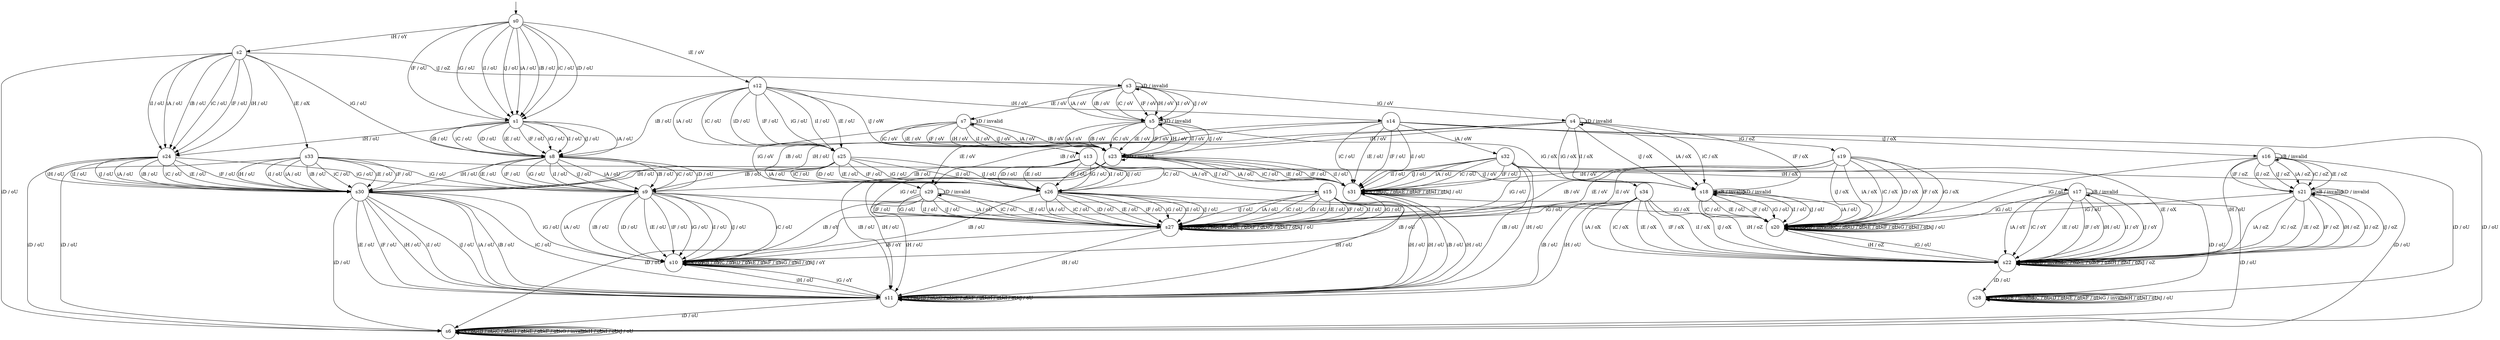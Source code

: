 digraph g {

	s0 [shape="circle" label="s0"];
	s1 [shape="circle" label="s1"];
	s2 [shape="circle" label="s2"];
	s3 [shape="circle" label="s3"];
	s4 [shape="circle" label="s4"];
	s5 [shape="circle" label="s5"];
	s6 [shape="circle" label="s6"];
	s7 [shape="circle" label="s7"];
	s8 [shape="circle" label="s8"];
	s9 [shape="circle" label="s9"];
	s10 [shape="circle" label="s10"];
	s11 [shape="circle" label="s11"];
	s12 [shape="circle" label="s12"];
	s13 [shape="circle" label="s13"];
	s14 [shape="circle" label="s14"];
	s15 [shape="circle" label="s15"];
	s16 [shape="circle" label="s16"];
	s17 [shape="circle" label="s17"];
	s18 [shape="circle" label="s18"];
	s19 [shape="circle" label="s19"];
	s20 [shape="circle" label="s20"];
	s21 [shape="circle" label="s21"];
	s22 [shape="circle" label="s22"];
	s23 [shape="circle" label="s23"];
	s24 [shape="circle" label="s24"];
	s25 [shape="circle" label="s25"];
	s26 [shape="circle" label="s26"];
	s27 [shape="circle" label="s27"];
	s28 [shape="circle" label="s28"];
	s29 [shape="circle" label="s29"];
	s30 [shape="circle" label="s30"];
	s31 [shape="circle" label="s31"];
	s32 [shape="circle" label="s32"];
	s33 [shape="circle" label="s33"];
	s34 [shape="circle" label="s34"];
	s0 -> s1 [label="iA / oU"];
	s0 -> s1 [label="iB / oU"];
	s0 -> s1 [label="iC / oU"];
	s0 -> s1 [label="iD / oU"];
	s0 -> s12 [label="iE / oV"];
	s0 -> s1 [label="iF / oU"];
	s0 -> s1 [label="iG / oU"];
	s0 -> s2 [label="iH / oY"];
	s0 -> s1 [label="iI / oU"];
	s0 -> s1 [label="iJ / oU"];
	s1 -> s8 [label="iA / oU"];
	s1 -> s8 [label="iB / oU"];
	s1 -> s8 [label="iC / oU"];
	s1 -> s8 [label="iD / oU"];
	s1 -> s8 [label="iE / oU"];
	s1 -> s8 [label="iF / oU"];
	s1 -> s8 [label="iG / oU"];
	s1 -> s24 [label="iH / oU"];
	s1 -> s8 [label="iI / oU"];
	s1 -> s8 [label="iJ / oU"];
	s2 -> s24 [label="iA / oU"];
	s2 -> s24 [label="iB / oU"];
	s2 -> s24 [label="iC / oU"];
	s2 -> s6 [label="iD / oU"];
	s2 -> s33 [label="iE / oX"];
	s2 -> s24 [label="iF / oU"];
	s2 -> s8 [label="iG / oU"];
	s2 -> s24 [label="iH / oU"];
	s2 -> s24 [label="iI / oU"];
	s2 -> s3 [label="iJ / oZ"];
	s3 -> s5 [label="iA / oV"];
	s3 -> s5 [label="iB / oV"];
	s3 -> s5 [label="iC / oV"];
	s3 -> s3 [label="iD / invalid"];
	s3 -> s7 [label="iE / oV"];
	s3 -> s5 [label="iF / oV"];
	s3 -> s4 [label="iG / oV"];
	s3 -> s5 [label="iH / oV"];
	s3 -> s5 [label="iI / oV"];
	s3 -> s5 [label="iJ / oV"];
	s4 -> s18 [label="iA / oX"];
	s4 -> s29 [label="iB / oV"];
	s4 -> s18 [label="iC / oX"];
	s4 -> s4 [label="iD / invalid"];
	s4 -> s29 [label="iE / oV"];
	s4 -> s18 [label="iF / oX"];
	s4 -> s18 [label="iG / oX"];
	s4 -> s23 [label="iH / oV"];
	s4 -> s18 [label="iI / oX"];
	s4 -> s18 [label="iJ / oX"];
	s5 -> s23 [label="iA / oV"];
	s5 -> s23 [label="iB / oV"];
	s5 -> s23 [label="iC / oV"];
	s5 -> s5 [label="iD / invalid"];
	s5 -> s23 [label="iE / oV"];
	s5 -> s23 [label="iF / oV"];
	s5 -> s18 [label="iG / oX"];
	s5 -> s23 [label="iH / oV"];
	s5 -> s23 [label="iI / oV"];
	s5 -> s23 [label="iJ / oV"];
	s6 -> s6 [label="iA / oU"];
	s6 -> s6 [label="iB / oU"];
	s6 -> s6 [label="iC / oU"];
	s6 -> s6 [label="iD / oU"];
	s6 -> s6 [label="iE / oU"];
	s6 -> s6 [label="iF / oU"];
	s6 -> s6 [label="iG / invalid"];
	s6 -> s6 [label="iH / oU"];
	s6 -> s6 [label="iI / oU"];
	s6 -> s6 [label="iJ / oU"];
	s7 -> s23 [label="iA / oV"];
	s7 -> s23 [label="iB / oV"];
	s7 -> s23 [label="iC / oV"];
	s7 -> s7 [label="iD / invalid"];
	s7 -> s23 [label="iE / oV"];
	s7 -> s23 [label="iF / oV"];
	s7 -> s29 [label="iG / oV"];
	s7 -> s23 [label="iH / oV"];
	s7 -> s23 [label="iI / oV"];
	s7 -> s23 [label="iJ / oV"];
	s8 -> s9 [label="iA / oU"];
	s8 -> s9 [label="iB / oU"];
	s8 -> s9 [label="iC / oU"];
	s8 -> s9 [label="iD / oU"];
	s8 -> s9 [label="iE / oU"];
	s8 -> s9 [label="iF / oU"];
	s8 -> s9 [label="iG / oU"];
	s8 -> s30 [label="iH / oU"];
	s8 -> s9 [label="iI / oU"];
	s8 -> s9 [label="iJ / oU"];
	s9 -> s10 [label="iA / oU"];
	s9 -> s10 [label="iB / oU"];
	s9 -> s10 [label="iC / oU"];
	s9 -> s10 [label="iD / oU"];
	s9 -> s10 [label="iE / oU"];
	s9 -> s10 [label="iF / oU"];
	s9 -> s10 [label="iG / oU"];
	s9 -> s11 [label="iH / oU"];
	s9 -> s10 [label="iI / oU"];
	s9 -> s10 [label="iJ / oU"];
	s10 -> s10 [label="iA / oY"];
	s10 -> s10 [label="iB / oY"];
	s10 -> s10 [label="iC / oY"];
	s10 -> s10 [label="iD / oY"];
	s10 -> s10 [label="iE / oY"];
	s10 -> s10 [label="iF / oY"];
	s10 -> s10 [label="iG / oY"];
	s10 -> s11 [label="iH / oU"];
	s10 -> s10 [label="iI / oY"];
	s10 -> s10 [label="iJ / oY"];
	s11 -> s11 [label="iA / oU"];
	s11 -> s11 [label="iB / oU"];
	s11 -> s11 [label="iC / oU"];
	s11 -> s6 [label="iD / oU"];
	s11 -> s11 [label="iE / oU"];
	s11 -> s11 [label="iF / oU"];
	s11 -> s10 [label="iG / oY"];
	s11 -> s11 [label="iH / oU"];
	s11 -> s11 [label="iI / oU"];
	s11 -> s11 [label="iJ / oU"];
	s12 -> s25 [label="iA / oU"];
	s12 -> s8 [label="iB / oU"];
	s12 -> s25 [label="iC / oU"];
	s12 -> s25 [label="iD / oU"];
	s12 -> s25 [label="iE / oU"];
	s12 -> s25 [label="iF / oU"];
	s12 -> s25 [label="iG / oU"];
	s12 -> s14 [label="iH / oV"];
	s12 -> s25 [label="iI / oU"];
	s12 -> s13 [label="iJ / oW"];
	s13 -> s15 [label="iA / oY"];
	s13 -> s9 [label="iB / oU"];
	s13 -> s26 [label="iC / oU"];
	s13 -> s26 [label="iD / oU"];
	s13 -> s26 [label="iE / oU"];
	s13 -> s26 [label="iF / oU"];
	s13 -> s26 [label="iG / oU"];
	s13 -> s17 [label="iH / oX"];
	s13 -> s26 [label="iI / oU"];
	s13 -> s26 [label="iJ / oU"];
	s14 -> s32 [label="iA / oW"];
	s14 -> s30 [label="iB / oU"];
	s14 -> s31 [label="iC / oU"];
	s14 -> s6 [label="iD / oU"];
	s14 -> s31 [label="iE / oU"];
	s14 -> s31 [label="iF / oU"];
	s14 -> s19 [label="iG / oZ"];
	s14 -> s30 [label="iH / oU"];
	s14 -> s31 [label="iI / oU"];
	s14 -> s16 [label="iJ / oX"];
	s15 -> s27 [label="iA / oU"];
	s15 -> s10 [label="iB / oU"];
	s15 -> s27 [label="iC / oU"];
	s15 -> s27 [label="iD / oU"];
	s15 -> s27 [label="iE / oU"];
	s15 -> s27 [label="iF / oU"];
	s15 -> s20 [label="iG / oX"];
	s15 -> s11 [label="iH / oU"];
	s15 -> s27 [label="iI / oU"];
	s15 -> s27 [label="iJ / oU"];
	s16 -> s21 [label="iA / oZ"];
	s16 -> s16 [label="iB / invalid"];
	s16 -> s21 [label="iC / oZ"];
	s16 -> s28 [label="iD / oU"];
	s16 -> s21 [label="iE / oZ"];
	s16 -> s21 [label="iF / oZ"];
	s16 -> s20 [label="iG / oU"];
	s16 -> s22 [label="iH / oU"];
	s16 -> s21 [label="iI / oZ"];
	s16 -> s21 [label="iJ / oZ"];
	s17 -> s22 [label="iA / oY"];
	s17 -> s17 [label="iB / invalid"];
	s17 -> s22 [label="iC / oY"];
	s17 -> s28 [label="iD / oU"];
	s17 -> s22 [label="iE / oU"];
	s17 -> s22 [label="iF / oY"];
	s17 -> s20 [label="iG / oU"];
	s17 -> s22 [label="iH / oU"];
	s17 -> s22 [label="iI / oY"];
	s17 -> s22 [label="iJ / oY"];
	s18 -> s20 [label="iA / oU"];
	s18 -> s18 [label="iB / invalid"];
	s18 -> s20 [label="iC / oU"];
	s18 -> s18 [label="iD / invalid"];
	s18 -> s20 [label="iE / oU"];
	s18 -> s20 [label="iF / oU"];
	s18 -> s20 [label="iG / oU"];
	s18 -> s22 [label="iH / oZ"];
	s18 -> s20 [label="iI / oU"];
	s18 -> s20 [label="iJ / oU"];
	s19 -> s20 [label="iA / oX"];
	s19 -> s27 [label="iB / oV"];
	s19 -> s20 [label="iC / oX"];
	s19 -> s20 [label="iD / oX"];
	s19 -> s27 [label="iE / oV"];
	s19 -> s20 [label="iF / oX"];
	s19 -> s20 [label="iG / oX"];
	s19 -> s31 [label="iH / oV"];
	s19 -> s27 [label="iI / oV"];
	s19 -> s20 [label="iJ / oX"];
	s20 -> s20 [label="iA / oU"];
	s20 -> s20 [label="iB / invalid"];
	s20 -> s20 [label="iC / oU"];
	s20 -> s20 [label="iD / oU"];
	s20 -> s20 [label="iE / oU"];
	s20 -> s20 [label="iF / oU"];
	s20 -> s20 [label="iG / oU"];
	s20 -> s22 [label="iH / oZ"];
	s20 -> s20 [label="iI / oU"];
	s20 -> s20 [label="iJ / oU"];
	s21 -> s22 [label="iA / oZ"];
	s21 -> s21 [label="iB / invalid"];
	s21 -> s22 [label="iC / oZ"];
	s21 -> s21 [label="iD / invalid"];
	s21 -> s22 [label="iE / oZ"];
	s21 -> s22 [label="iF / oZ"];
	s21 -> s20 [label="iG / oU"];
	s21 -> s22 [label="iH / oZ"];
	s21 -> s22 [label="iI / oZ"];
	s21 -> s22 [label="iJ / oZ"];
	s22 -> s22 [label="iA / oZ"];
	s22 -> s22 [label="iB / invalid"];
	s22 -> s22 [label="iC / oZ"];
	s22 -> s28 [label="iD / oU"];
	s22 -> s22 [label="iE / oZ"];
	s22 -> s22 [label="iF / oZ"];
	s22 -> s20 [label="iG / oU"];
	s22 -> s22 [label="iH / oZ"];
	s22 -> s22 [label="iI / oZ"];
	s22 -> s22 [label="iJ / oZ"];
	s23 -> s31 [label="iA / oU"];
	s23 -> s11 [label="iB / oU"];
	s23 -> s31 [label="iC / oU"];
	s23 -> s23 [label="iD / invalid"];
	s23 -> s31 [label="iE / oU"];
	s23 -> s31 [label="iF / oU"];
	s23 -> s27 [label="iG / oU"];
	s23 -> s11 [label="iH / oU"];
	s23 -> s31 [label="iI / oU"];
	s23 -> s31 [label="iJ / oU"];
	s24 -> s30 [label="iA / oU"];
	s24 -> s30 [label="iB / oU"];
	s24 -> s30 [label="iC / oU"];
	s24 -> s6 [label="iD / oU"];
	s24 -> s30 [label="iE / oU"];
	s24 -> s30 [label="iF / oU"];
	s24 -> s9 [label="iG / oU"];
	s24 -> s30 [label="iH / oU"];
	s24 -> s30 [label="iI / oU"];
	s24 -> s30 [label="iJ / oU"];
	s25 -> s26 [label="iA / oU"];
	s25 -> s9 [label="iB / oU"];
	s25 -> s26 [label="iC / oU"];
	s25 -> s26 [label="iD / oU"];
	s25 -> s26 [label="iE / oU"];
	s25 -> s26 [label="iF / oU"];
	s25 -> s26 [label="iG / oU"];
	s25 -> s30 [label="iH / oU"];
	s25 -> s26 [label="iI / oU"];
	s25 -> s26 [label="iJ / oU"];
	s26 -> s27 [label="iA / oU"];
	s26 -> s10 [label="iB / oU"];
	s26 -> s27 [label="iC / oU"];
	s26 -> s27 [label="iD / oU"];
	s26 -> s27 [label="iE / oU"];
	s26 -> s27 [label="iF / oU"];
	s26 -> s27 [label="iG / oU"];
	s26 -> s11 [label="iH / oU"];
	s26 -> s27 [label="iI / oU"];
	s26 -> s27 [label="iJ / oU"];
	s27 -> s27 [label="iA / oU"];
	s27 -> s10 [label="iB / oY"];
	s27 -> s27 [label="iC / oU"];
	s27 -> s27 [label="iD / oU"];
	s27 -> s27 [label="iE / oU"];
	s27 -> s27 [label="iF / oU"];
	s27 -> s27 [label="iG / oU"];
	s27 -> s11 [label="iH / oU"];
	s27 -> s27 [label="iI / oU"];
	s27 -> s27 [label="iJ / oU"];
	s28 -> s28 [label="iA / oU"];
	s28 -> s28 [label="iB / invalid"];
	s28 -> s28 [label="iC / oU"];
	s28 -> s28 [label="iD / oU"];
	s28 -> s28 [label="iE / oU"];
	s28 -> s28 [label="iF / oU"];
	s28 -> s28 [label="iG / invalid"];
	s28 -> s28 [label="iH / oU"];
	s28 -> s28 [label="iI / oU"];
	s28 -> s28 [label="iJ / oU"];
	s29 -> s27 [label="iA / oU"];
	s29 -> s10 [label="iB / oY"];
	s29 -> s27 [label="iC / oU"];
	s29 -> s29 [label="iD / invalid"];
	s29 -> s27 [label="iE / oU"];
	s29 -> s27 [label="iF / oU"];
	s29 -> s27 [label="iG / oU"];
	s29 -> s11 [label="iH / oU"];
	s29 -> s27 [label="iI / oU"];
	s29 -> s27 [label="iJ / oU"];
	s30 -> s11 [label="iA / oU"];
	s30 -> s11 [label="iB / oU"];
	s30 -> s11 [label="iC / oU"];
	s30 -> s6 [label="iD / oU"];
	s30 -> s11 [label="iE / oU"];
	s30 -> s11 [label="iF / oU"];
	s30 -> s10 [label="iG / oU"];
	s30 -> s11 [label="iH / oU"];
	s30 -> s11 [label="iI / oU"];
	s30 -> s11 [label="iJ / oU"];
	s31 -> s31 [label="iA / oU"];
	s31 -> s11 [label="iB / oU"];
	s31 -> s31 [label="iC / oU"];
	s31 -> s6 [label="iD / oU"];
	s31 -> s31 [label="iE / oU"];
	s31 -> s31 [label="iF / oU"];
	s31 -> s27 [label="iG / oU"];
	s31 -> s11 [label="iH / oU"];
	s31 -> s31 [label="iI / oU"];
	s31 -> s31 [label="iJ / oU"];
	s32 -> s31 [label="iA / oU"];
	s32 -> s11 [label="iB / oU"];
	s32 -> s31 [label="iC / oU"];
	s32 -> s6 [label="iD / oU"];
	s32 -> s22 [label="iE / oX"];
	s32 -> s31 [label="iF / oU"];
	s32 -> s27 [label="iG / oU"];
	s32 -> s11 [label="iH / oU"];
	s32 -> s31 [label="iI / oU"];
	s32 -> s31 [label="iJ / oU"];
	s33 -> s30 [label="iA / oU"];
	s33 -> s30 [label="iB / oU"];
	s33 -> s30 [label="iC / oU"];
	s33 -> s6 [label="iD / oU"];
	s33 -> s30 [label="iE / oU"];
	s33 -> s30 [label="iF / oU"];
	s33 -> s9 [label="iG / oU"];
	s33 -> s30 [label="iH / oU"];
	s33 -> s30 [label="iI / oU"];
	s33 -> s34 [label="iJ / oV"];
	s34 -> s22 [label="iA / oX"];
	s34 -> s11 [label="iB / oU"];
	s34 -> s22 [label="iC / oX"];
	s34 -> s6 [label="iD / oU"];
	s34 -> s22 [label="iE / oX"];
	s34 -> s22 [label="iF / oX"];
	s34 -> s27 [label="iG / oU"];
	s34 -> s11 [label="iH / oU"];
	s34 -> s22 [label="iI / oX"];
	s34 -> s22 [label="iJ / oX"];

__start0 [label="" shape="none" width="0" height="0"];
__start0 -> s0;

}
